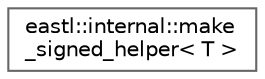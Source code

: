 digraph "类继承关系图"
{
 // LATEX_PDF_SIZE
  bgcolor="transparent";
  edge [fontname=Helvetica,fontsize=10,labelfontname=Helvetica,labelfontsize=10];
  node [fontname=Helvetica,fontsize=10,shape=box,height=0.2,width=0.4];
  rankdir="LR";
  Node0 [id="Node000000",label="eastl::internal::make\l_signed_helper\< T \>",height=0.2,width=0.4,color="grey40", fillcolor="white", style="filled",URL="$structeastl_1_1internal_1_1make__signed__helper.html",tooltip=" "];
}
